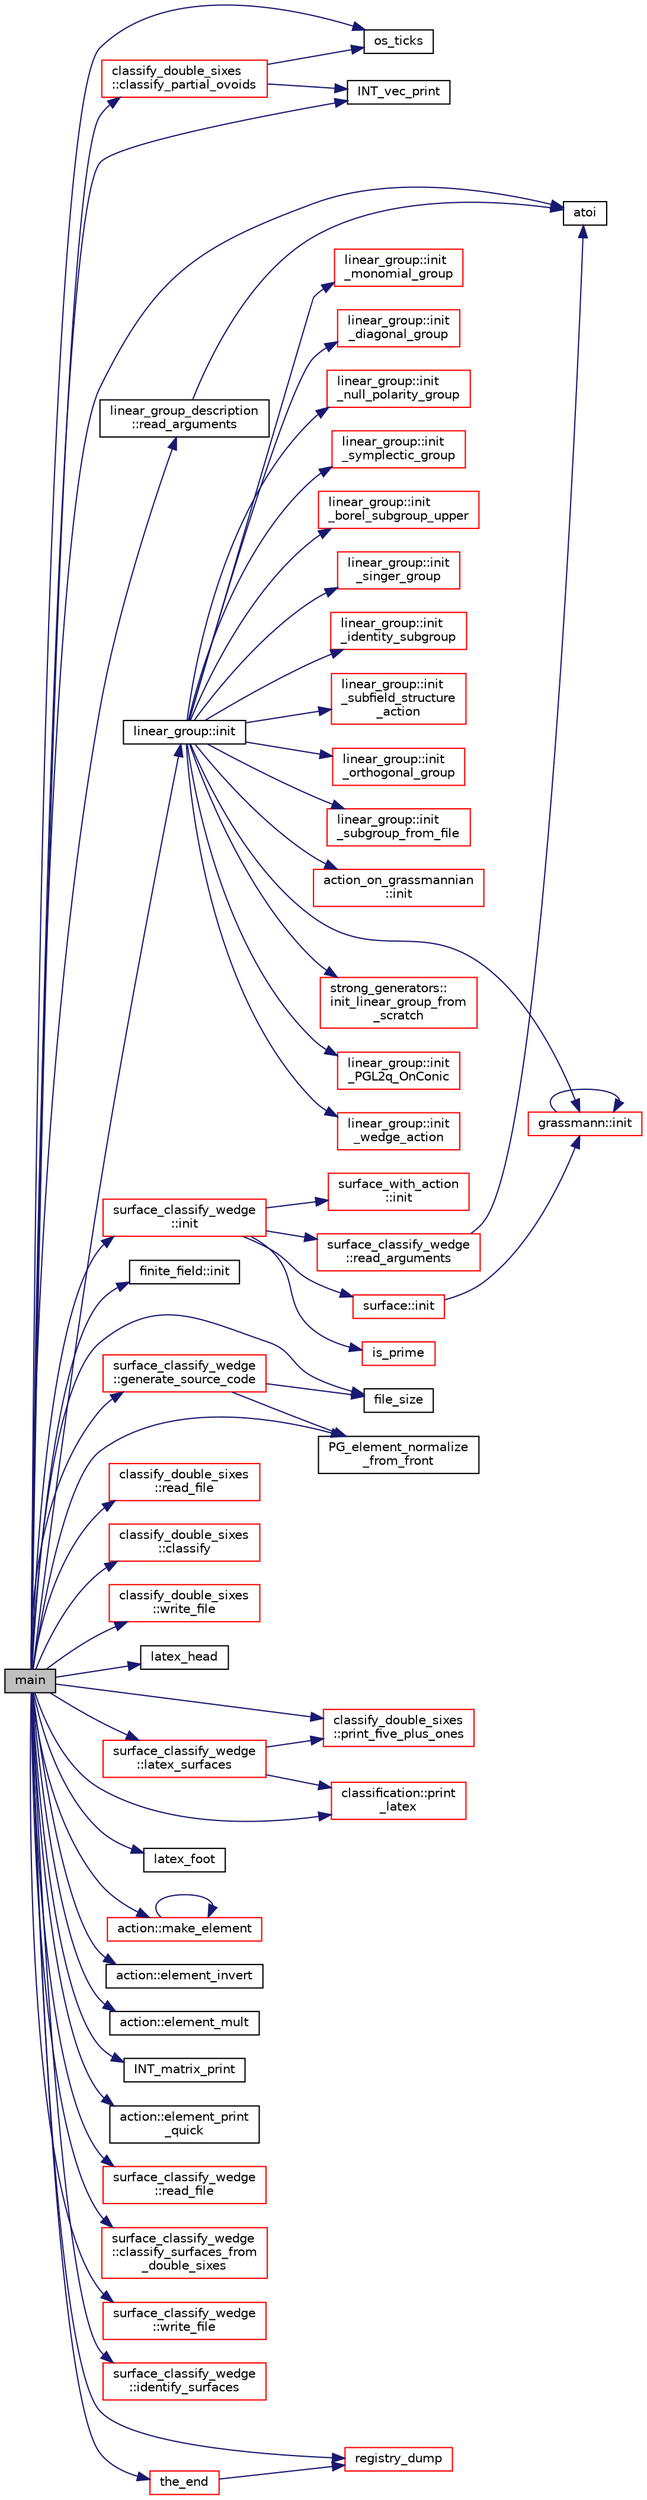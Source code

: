 digraph "main"
{
  edge [fontname="Helvetica",fontsize="10",labelfontname="Helvetica",labelfontsize="10"];
  node [fontname="Helvetica",fontsize="10",shape=record];
  rankdir="LR";
  Node2 [label="main",height=0.2,width=0.4,color="black", fillcolor="grey75", style="filled", fontcolor="black"];
  Node2 -> Node3 [color="midnightblue",fontsize="10",style="solid",fontname="Helvetica"];
  Node3 [label="os_ticks",height=0.2,width=0.4,color="black", fillcolor="white", style="filled",URL="$d5/db4/io__and__os_8h.html#a3da6d2b09e35d569adb7101dffcb5224"];
  Node2 -> Node4 [color="midnightblue",fontsize="10",style="solid",fontname="Helvetica"];
  Node4 [label="atoi",height=0.2,width=0.4,color="black", fillcolor="white", style="filled",URL="$d9/d60/discreta_8h.html#ad0ac71cbcb495289e474437d6b7d7fac"];
  Node2 -> Node5 [color="midnightblue",fontsize="10",style="solid",fontname="Helvetica"];
  Node5 [label="linear_group_description\l::read_arguments",height=0.2,width=0.4,color="black", fillcolor="white", style="filled",URL="$d9/dca/classlinear__group__description.html#a1c27f3e72fca881743cd1ca35f6779f0"];
  Node5 -> Node4 [color="midnightblue",fontsize="10",style="solid",fontname="Helvetica"];
  Node2 -> Node6 [color="midnightblue",fontsize="10",style="solid",fontname="Helvetica"];
  Node6 [label="finite_field::init",height=0.2,width=0.4,color="black", fillcolor="white", style="filled",URL="$df/d5a/classfinite__field.html#a13e75e8165b27464935b50368ee8313c"];
  Node2 -> Node7 [color="midnightblue",fontsize="10",style="solid",fontname="Helvetica"];
  Node7 [label="linear_group::init",height=0.2,width=0.4,color="black", fillcolor="white", style="filled",URL="$df/d5a/classlinear__group.html#a8119aa9b882192ab422b12614b259f28"];
  Node7 -> Node8 [color="midnightblue",fontsize="10",style="solid",fontname="Helvetica"];
  Node8 [label="strong_generators::\linit_linear_group_from\l_scratch",height=0.2,width=0.4,color="red", fillcolor="white", style="filled",URL="$dc/d09/classstrong__generators.html#ad47ecfb9c141b65ed6aca34231d5a0d2"];
  Node7 -> Node584 [color="midnightblue",fontsize="10",style="solid",fontname="Helvetica"];
  Node584 [label="linear_group::init\l_PGL2q_OnConic",height=0.2,width=0.4,color="red", fillcolor="white", style="filled",URL="$df/d5a/classlinear__group.html#a84c4d6e1849da4c6f8f096a1af2a8270"];
  Node7 -> Node589 [color="midnightblue",fontsize="10",style="solid",fontname="Helvetica"];
  Node589 [label="linear_group::init\l_wedge_action",height=0.2,width=0.4,color="red", fillcolor="white", style="filled",URL="$df/d5a/classlinear__group.html#a16a8a2a5fdc535f2263210ca7943119e"];
  Node7 -> Node592 [color="midnightblue",fontsize="10",style="solid",fontname="Helvetica"];
  Node592 [label="linear_group::init\l_monomial_group",height=0.2,width=0.4,color="red", fillcolor="white", style="filled",URL="$df/d5a/classlinear__group.html#a7ef61a70f292d575f665da5d72077c8f"];
  Node7 -> Node595 [color="midnightblue",fontsize="10",style="solid",fontname="Helvetica"];
  Node595 [label="linear_group::init\l_diagonal_group",height=0.2,width=0.4,color="red", fillcolor="white", style="filled",URL="$df/d5a/classlinear__group.html#aaeeb26cf2ee1891b04d8925ddd1c18dd"];
  Node7 -> Node597 [color="midnightblue",fontsize="10",style="solid",fontname="Helvetica"];
  Node597 [label="linear_group::init\l_null_polarity_group",height=0.2,width=0.4,color="red", fillcolor="white", style="filled",URL="$df/d5a/classlinear__group.html#a104943d304ecbcebfb1bbe383a0bba1b"];
  Node7 -> Node599 [color="midnightblue",fontsize="10",style="solid",fontname="Helvetica"];
  Node599 [label="linear_group::init\l_symplectic_group",height=0.2,width=0.4,color="red", fillcolor="white", style="filled",URL="$df/d5a/classlinear__group.html#ab3dc99b8d6cb810eff6dc09fb69c47d4"];
  Node7 -> Node601 [color="midnightblue",fontsize="10",style="solid",fontname="Helvetica"];
  Node601 [label="linear_group::init\l_borel_subgroup_upper",height=0.2,width=0.4,color="red", fillcolor="white", style="filled",URL="$df/d5a/classlinear__group.html#a7d25e5c41bc3bf53a0c5063082055344"];
  Node7 -> Node608 [color="midnightblue",fontsize="10",style="solid",fontname="Helvetica"];
  Node608 [label="linear_group::init\l_singer_group",height=0.2,width=0.4,color="red", fillcolor="white", style="filled",URL="$df/d5a/classlinear__group.html#a6725d2f004cc13eadaa39dc29b26faae"];
  Node7 -> Node610 [color="midnightblue",fontsize="10",style="solid",fontname="Helvetica"];
  Node610 [label="linear_group::init\l_identity_subgroup",height=0.2,width=0.4,color="red", fillcolor="white", style="filled",URL="$df/d5a/classlinear__group.html#a291947c5296a6411673a8272d0953c19"];
  Node7 -> Node612 [color="midnightblue",fontsize="10",style="solid",fontname="Helvetica"];
  Node612 [label="linear_group::init\l_subfield_structure\l_action",height=0.2,width=0.4,color="red", fillcolor="white", style="filled",URL="$df/d5a/classlinear__group.html#a0c97a4ac9754a69abdde052bd3298804"];
  Node7 -> Node614 [color="midnightblue",fontsize="10",style="solid",fontname="Helvetica"];
  Node614 [label="linear_group::init\l_orthogonal_group",height=0.2,width=0.4,color="red", fillcolor="white", style="filled",URL="$df/d5a/classlinear__group.html#a5a8f2a7cd8b33a9dfc626074726a58c4"];
  Node7 -> Node616 [color="midnightblue",fontsize="10",style="solid",fontname="Helvetica"];
  Node616 [label="linear_group::init\l_subgroup_from_file",height=0.2,width=0.4,color="red", fillcolor="white", style="filled",URL="$df/d5a/classlinear__group.html#a55fd1f4c503f5b37dd818256efe259c6"];
  Node7 -> Node620 [color="midnightblue",fontsize="10",style="solid",fontname="Helvetica"];
  Node620 [label="grassmann::init",height=0.2,width=0.4,color="red", fillcolor="white", style="filled",URL="$df/d02/classgrassmann.html#a2e8cf7b9f203254493d7c2607c17d498"];
  Node620 -> Node620 [color="midnightblue",fontsize="10",style="solid",fontname="Helvetica"];
  Node7 -> Node622 [color="midnightblue",fontsize="10",style="solid",fontname="Helvetica"];
  Node622 [label="action_on_grassmannian\l::init",height=0.2,width=0.4,color="red", fillcolor="white", style="filled",URL="$d9/ddf/classaction__on__grassmannian.html#a2cf7eda6b88fa033fdc4486fa0508e84"];
  Node2 -> Node623 [color="midnightblue",fontsize="10",style="solid",fontname="Helvetica"];
  Node623 [label="surface_classify_wedge\l::init",height=0.2,width=0.4,color="red", fillcolor="white", style="filled",URL="$d7/d5c/classsurface__classify__wedge.html#a43302106663b307aa8274a5112a7010a"];
  Node623 -> Node624 [color="midnightblue",fontsize="10",style="solid",fontname="Helvetica"];
  Node624 [label="surface_classify_wedge\l::read_arguments",height=0.2,width=0.4,color="red", fillcolor="white", style="filled",URL="$d7/d5c/classsurface__classify__wedge.html#a9b339bce60984d007d2057f3789aefd9"];
  Node624 -> Node4 [color="midnightblue",fontsize="10",style="solid",fontname="Helvetica"];
  Node623 -> Node625 [color="midnightblue",fontsize="10",style="solid",fontname="Helvetica"];
  Node625 [label="surface::init",height=0.2,width=0.4,color="red", fillcolor="white", style="filled",URL="$d5/d88/classsurface.html#a90570b0ca6ab02988159f2c40cb27308"];
  Node625 -> Node620 [color="midnightblue",fontsize="10",style="solid",fontname="Helvetica"];
  Node623 -> Node112 [color="midnightblue",fontsize="10",style="solid",fontname="Helvetica"];
  Node112 [label="is_prime",height=0.2,width=0.4,color="red", fillcolor="white", style="filled",URL="$de/dc5/algebra__and__number__theory_8h.html#ac98a0478ba82b9568613df1c8df7e3b8"];
  Node623 -> Node726 [color="midnightblue",fontsize="10",style="solid",fontname="Helvetica"];
  Node726 [label="surface_with_action\l::init",height=0.2,width=0.4,color="red", fillcolor="white", style="filled",URL="$d8/df9/classsurface__with__action.html#a8e716ca96b2dd1833dbbb0e3711b9435"];
  Node2 -> Node618 [color="midnightblue",fontsize="10",style="solid",fontname="Helvetica"];
  Node618 [label="file_size",height=0.2,width=0.4,color="black", fillcolor="white", style="filled",URL="$df/dbf/sajeeb_8_c.html#a5c37cf5785204b6e9adf647dc14d0e50"];
  Node2 -> Node795 [color="midnightblue",fontsize="10",style="solid",fontname="Helvetica"];
  Node795 [label="classify_double_sixes\l::read_file",height=0.2,width=0.4,color="red", fillcolor="white", style="filled",URL="$dd/d23/classclassify__double__sixes.html#a0d027bc3d7ee6dc9dcbd82201c311faf"];
  Node2 -> Node804 [color="midnightblue",fontsize="10",style="solid",fontname="Helvetica"];
  Node804 [label="classify_double_sixes\l::classify_partial_ovoids",height=0.2,width=0.4,color="red", fillcolor="white", style="filled",URL="$dd/d23/classclassify__double__sixes.html#a2253fca143a0e8a3e39655eb05668ae9"];
  Node804 -> Node3 [color="midnightblue",fontsize="10",style="solid",fontname="Helvetica"];
  Node804 -> Node31 [color="midnightblue",fontsize="10",style="solid",fontname="Helvetica"];
  Node31 [label="INT_vec_print",height=0.2,width=0.4,color="black", fillcolor="white", style="filled",URL="$df/dbf/sajeeb_8_c.html#a79a5901af0b47dd0d694109543c027fe"];
  Node2 -> Node1170 [color="midnightblue",fontsize="10",style="solid",fontname="Helvetica"];
  Node1170 [label="classify_double_sixes\l::classify",height=0.2,width=0.4,color="red", fillcolor="white", style="filled",URL="$dd/d23/classclassify__double__sixes.html#aa22b7c156d68376a603743c8b43a58ef"];
  Node2 -> Node1204 [color="midnightblue",fontsize="10",style="solid",fontname="Helvetica"];
  Node1204 [label="classify_double_sixes\l::write_file",height=0.2,width=0.4,color="red", fillcolor="white", style="filled",URL="$dd/d23/classclassify__double__sixes.html#ac247ac1d951d9c2d11b7e0356a96c8cc"];
  Node2 -> Node1213 [color="midnightblue",fontsize="10",style="solid",fontname="Helvetica"];
  Node1213 [label="latex_head",height=0.2,width=0.4,color="black", fillcolor="white", style="filled",URL="$d5/db4/io__and__os_8h.html#ae873c602bd361c5218db5cecf1d348cd"];
  Node2 -> Node1214 [color="midnightblue",fontsize="10",style="solid",fontname="Helvetica"];
  Node1214 [label="classify_double_sixes\l::print_five_plus_ones",height=0.2,width=0.4,color="red", fillcolor="white", style="filled",URL="$dd/d23/classclassify__double__sixes.html#a4211b29d5115343c52fef8a64d46a7c7"];
  Node2 -> Node1215 [color="midnightblue",fontsize="10",style="solid",fontname="Helvetica"];
  Node1215 [label="classification::print\l_latex",height=0.2,width=0.4,color="red", fillcolor="white", style="filled",URL="$d0/dff/classclassification.html#a593bfd98080643dfa0d3dc4893f2d7e3"];
  Node2 -> Node1018 [color="midnightblue",fontsize="10",style="solid",fontname="Helvetica"];
  Node1018 [label="latex_foot",height=0.2,width=0.4,color="black", fillcolor="white", style="filled",URL="$d5/db4/io__and__os_8h.html#a409d1f292c1fefb519b8a4894f022714"];
  Node2 -> Node105 [color="midnightblue",fontsize="10",style="solid",fontname="Helvetica"];
  Node105 [label="PG_element_normalize\l_from_front",height=0.2,width=0.4,color="black", fillcolor="white", style="filled",URL="$d4/d67/geometry_8h.html#af675caf5f9975573455c8d93cb56bf95"];
  Node2 -> Node137 [color="midnightblue",fontsize="10",style="solid",fontname="Helvetica"];
  Node137 [label="action::make_element",height=0.2,width=0.4,color="red", fillcolor="white", style="filled",URL="$d2/d86/classaction.html#a920fa2a27583fb60bae10e7b282cdd1d"];
  Node137 -> Node137 [color="midnightblue",fontsize="10",style="solid",fontname="Helvetica"];
  Node2 -> Node186 [color="midnightblue",fontsize="10",style="solid",fontname="Helvetica"];
  Node186 [label="action::element_invert",height=0.2,width=0.4,color="black", fillcolor="white", style="filled",URL="$d2/d86/classaction.html#aa4bd01e338497714586636751fcef436"];
  Node2 -> Node173 [color="midnightblue",fontsize="10",style="solid",fontname="Helvetica"];
  Node173 [label="action::element_mult",height=0.2,width=0.4,color="black", fillcolor="white", style="filled",URL="$d2/d86/classaction.html#ae9e36b2cae1f0f7bd7144097fa9a34b3"];
  Node2 -> Node90 [color="midnightblue",fontsize="10",style="solid",fontname="Helvetica"];
  Node90 [label="INT_matrix_print",height=0.2,width=0.4,color="black", fillcolor="white", style="filled",URL="$d5/db4/io__and__os_8h.html#afd4180a24bef3a2b584668a4eaf607ff"];
  Node2 -> Node150 [color="midnightblue",fontsize="10",style="solid",fontname="Helvetica"];
  Node150 [label="action::element_print\l_quick",height=0.2,width=0.4,color="black", fillcolor="white", style="filled",URL="$d2/d86/classaction.html#a4844680cf6750396f76494a28655265b"];
  Node2 -> Node31 [color="midnightblue",fontsize="10",style="solid",fontname="Helvetica"];
  Node2 -> Node1217 [color="midnightblue",fontsize="10",style="solid",fontname="Helvetica"];
  Node1217 [label="surface_classify_wedge\l::read_file",height=0.2,width=0.4,color="red", fillcolor="white", style="filled",URL="$d7/d5c/classsurface__classify__wedge.html#ae7f4241b6bbd5cd64c84a96fb613e8b6"];
  Node2 -> Node1218 [color="midnightblue",fontsize="10",style="solid",fontname="Helvetica"];
  Node1218 [label="surface_classify_wedge\l::classify_surfaces_from\l_double_sixes",height=0.2,width=0.4,color="red", fillcolor="white", style="filled",URL="$d7/d5c/classsurface__classify__wedge.html#a6b7ca70f2edff82c197221ee978a3641"];
  Node2 -> Node1225 [color="midnightblue",fontsize="10",style="solid",fontname="Helvetica"];
  Node1225 [label="surface_classify_wedge\l::write_file",height=0.2,width=0.4,color="red", fillcolor="white", style="filled",URL="$d7/d5c/classsurface__classify__wedge.html#ad159c83c84f17e92c52fafeea5e57ce4"];
  Node2 -> Node1226 [color="midnightblue",fontsize="10",style="solid",fontname="Helvetica"];
  Node1226 [label="surface_classify_wedge\l::latex_surfaces",height=0.2,width=0.4,color="red", fillcolor="white", style="filled",URL="$d7/d5c/classsurface__classify__wedge.html#a5698763ece48d6f0a605527ca62429c5"];
  Node1226 -> Node1214 [color="midnightblue",fontsize="10",style="solid",fontname="Helvetica"];
  Node1226 -> Node1215 [color="midnightblue",fontsize="10",style="solid",fontname="Helvetica"];
  Node2 -> Node1312 [color="midnightblue",fontsize="10",style="solid",fontname="Helvetica"];
  Node1312 [label="surface_classify_wedge\l::identify_surfaces",height=0.2,width=0.4,color="red", fillcolor="white", style="filled",URL="$d7/d5c/classsurface__classify__wedge.html#a4ce744fe35a045372035b0b998f852e5"];
  Node2 -> Node1315 [color="midnightblue",fontsize="10",style="solid",fontname="Helvetica"];
  Node1315 [label="surface_classify_wedge\l::generate_source_code",height=0.2,width=0.4,color="red", fillcolor="white", style="filled",URL="$d7/d5c/classsurface__classify__wedge.html#a4cb31d5e7747571177fbdedf79631fd9"];
  Node1315 -> Node105 [color="midnightblue",fontsize="10",style="solid",fontname="Helvetica"];
  Node1315 -> Node618 [color="midnightblue",fontsize="10",style="solid",fontname="Helvetica"];
  Node2 -> Node422 [color="midnightblue",fontsize="10",style="solid",fontname="Helvetica"];
  Node422 [label="registry_dump",height=0.2,width=0.4,color="red", fillcolor="white", style="filled",URL="$d5/db4/io__and__os_8h.html#a8ad65cbe10865661e8bafd6be2164955"];
  Node2 -> Node418 [color="midnightblue",fontsize="10",style="solid",fontname="Helvetica"];
  Node418 [label="the_end",height=0.2,width=0.4,color="red", fillcolor="white", style="filled",URL="$d9/d60/discreta_8h.html#a3ebbd3ccb665a9f78deaa7408577b60c"];
  Node418 -> Node422 [color="midnightblue",fontsize="10",style="solid",fontname="Helvetica"];
}
